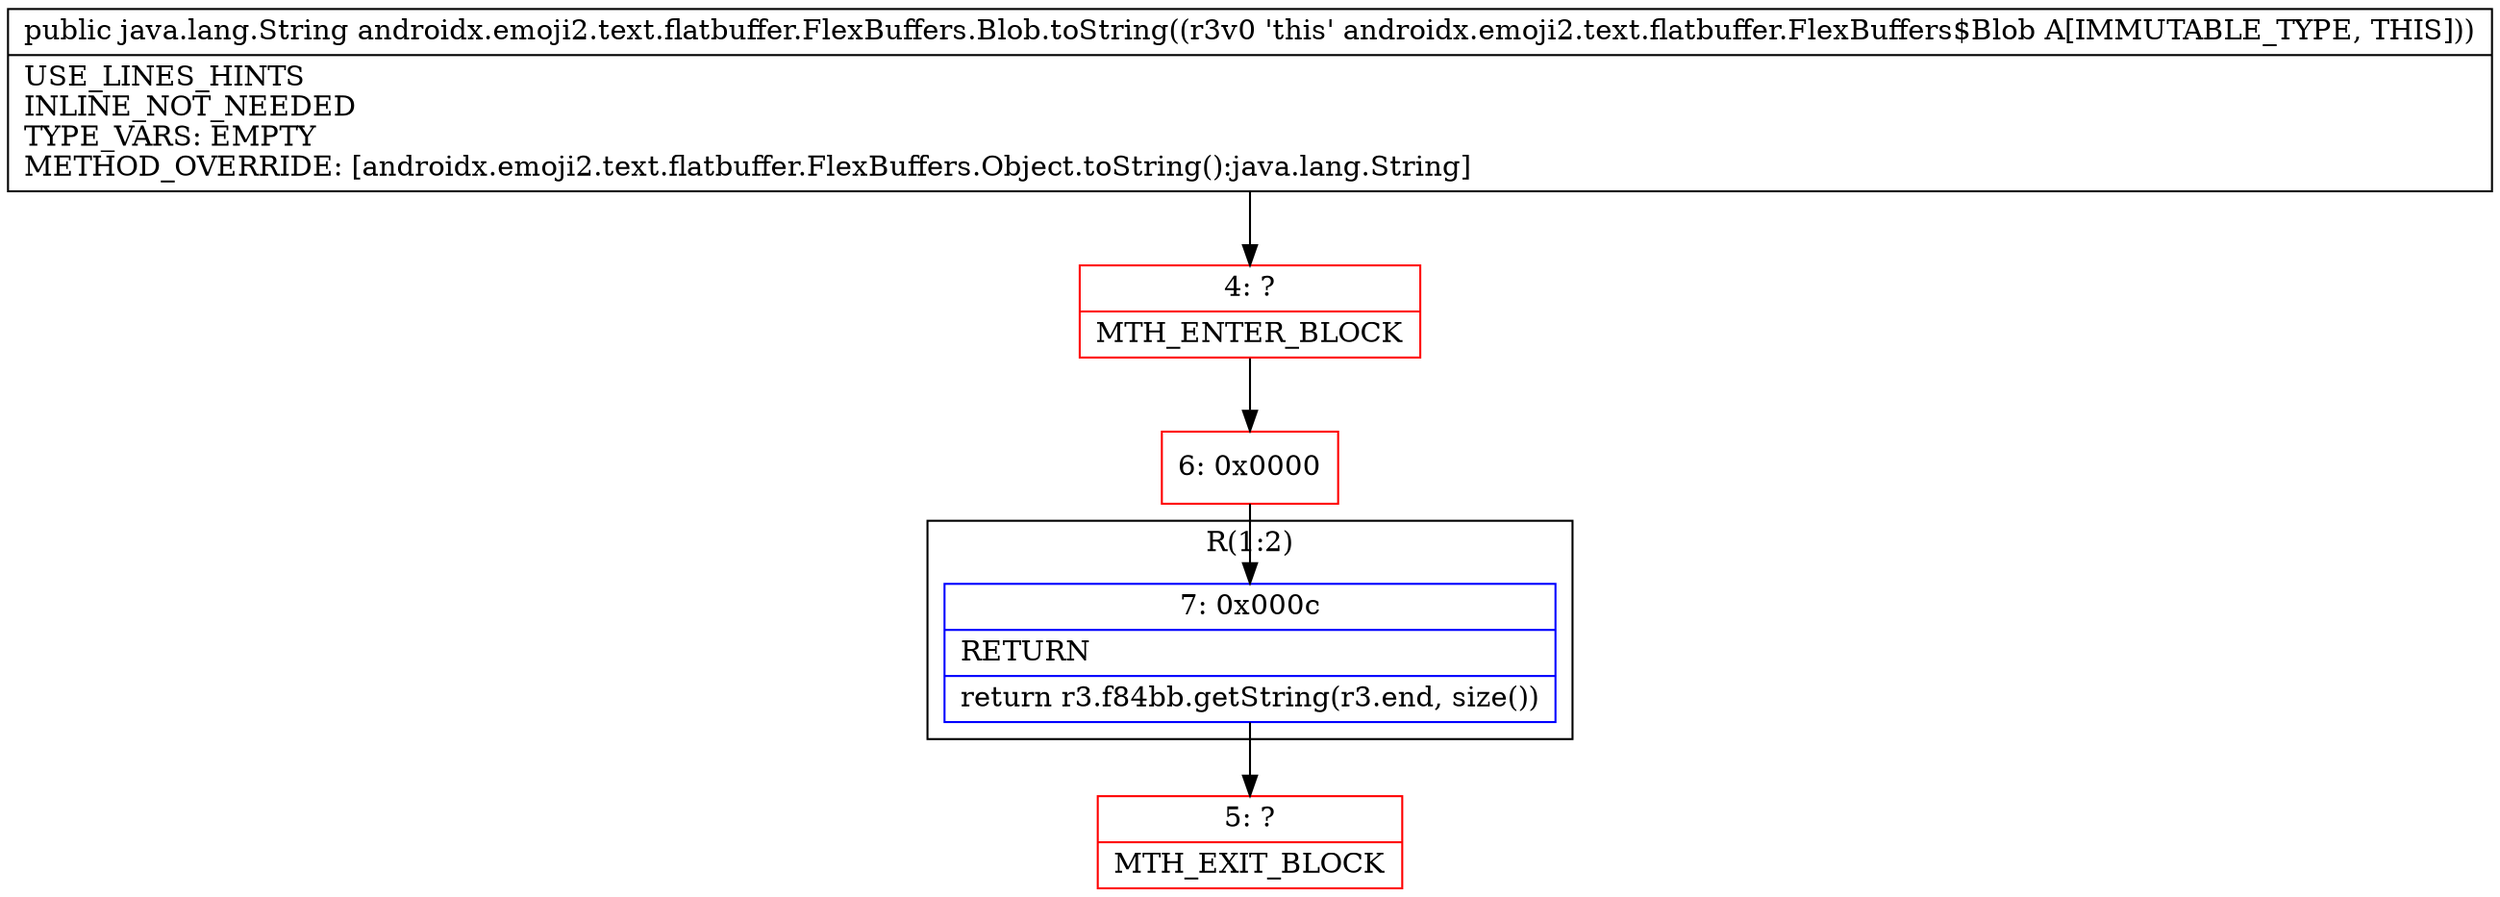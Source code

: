 digraph "CFG forandroidx.emoji2.text.flatbuffer.FlexBuffers.Blob.toString()Ljava\/lang\/String;" {
subgraph cluster_Region_337519666 {
label = "R(1:2)";
node [shape=record,color=blue];
Node_7 [shape=record,label="{7\:\ 0x000c|RETURN\l|return r3.f84bb.getString(r3.end, size())\l}"];
}
Node_4 [shape=record,color=red,label="{4\:\ ?|MTH_ENTER_BLOCK\l}"];
Node_6 [shape=record,color=red,label="{6\:\ 0x0000}"];
Node_5 [shape=record,color=red,label="{5\:\ ?|MTH_EXIT_BLOCK\l}"];
MethodNode[shape=record,label="{public java.lang.String androidx.emoji2.text.flatbuffer.FlexBuffers.Blob.toString((r3v0 'this' androidx.emoji2.text.flatbuffer.FlexBuffers$Blob A[IMMUTABLE_TYPE, THIS]))  | USE_LINES_HINTS\lINLINE_NOT_NEEDED\lTYPE_VARS: EMPTY\lMETHOD_OVERRIDE: [androidx.emoji2.text.flatbuffer.FlexBuffers.Object.toString():java.lang.String]\l}"];
MethodNode -> Node_4;Node_7 -> Node_5;
Node_4 -> Node_6;
Node_6 -> Node_7;
}

